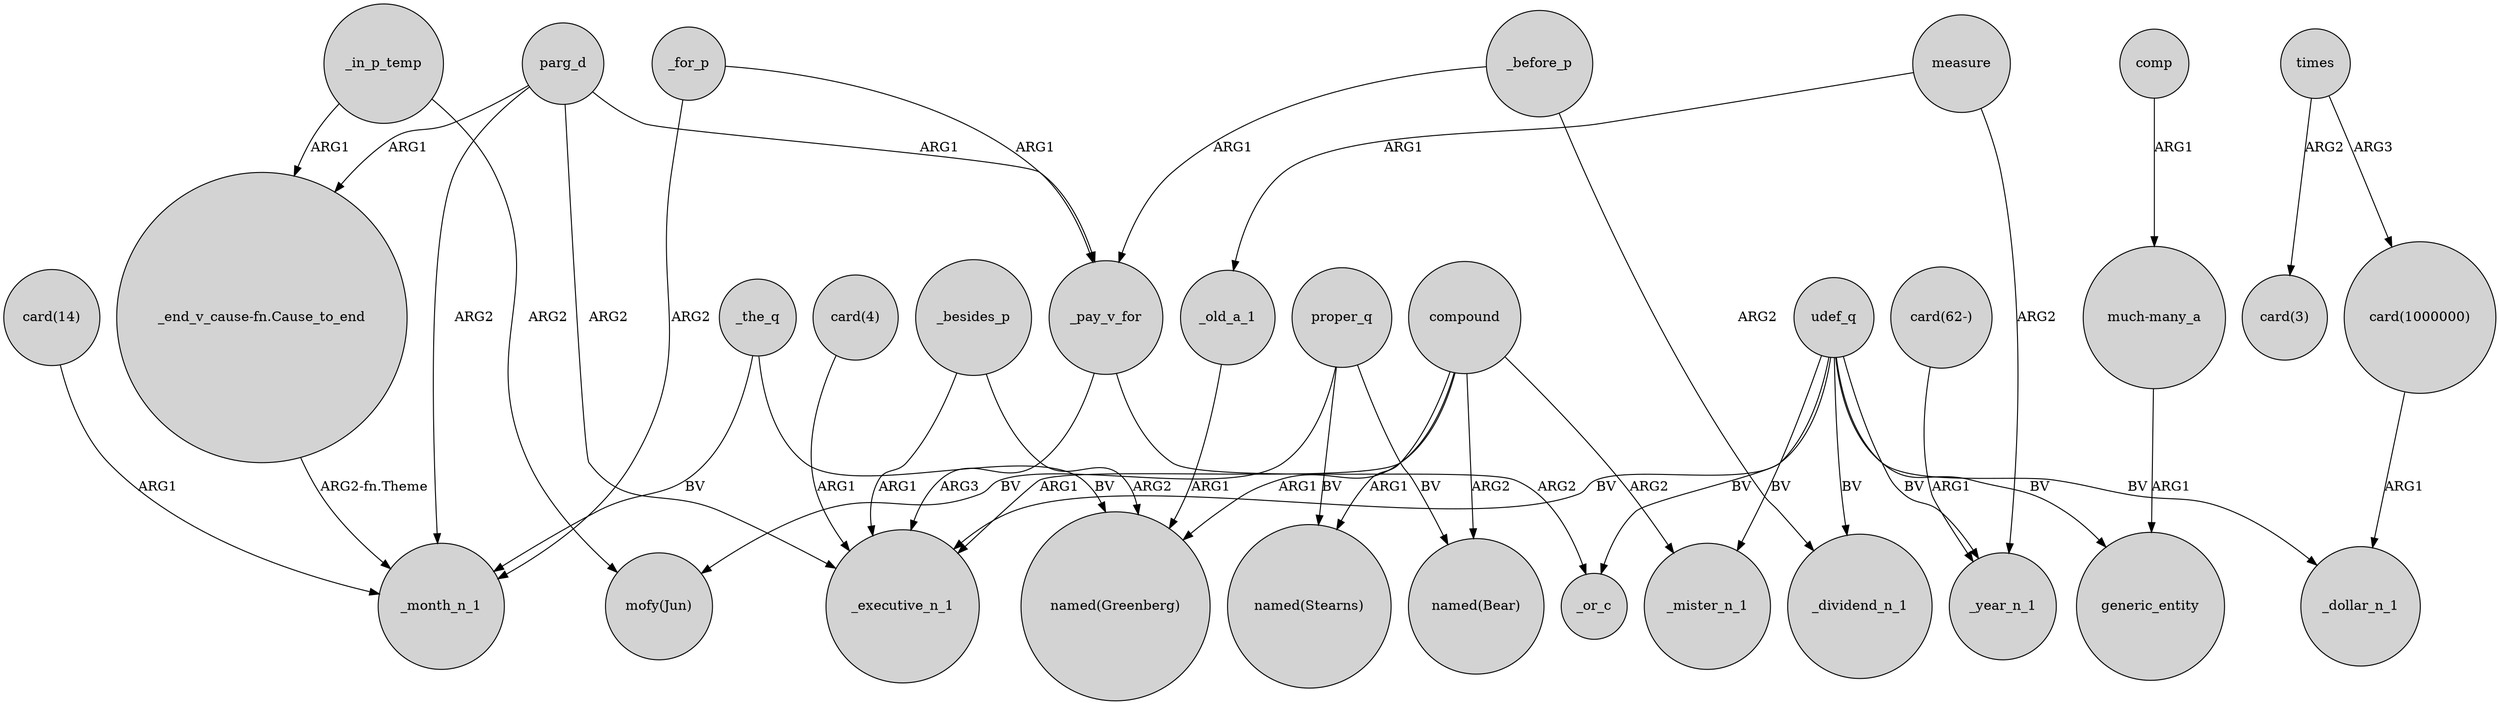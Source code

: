 digraph {
	node [shape=circle style=filled]
	parg_d -> _month_n_1 [label=ARG2]
	_for_p -> _month_n_1 [label=ARG2]
	"card(1000000)" -> _dollar_n_1 [label=ARG1]
	_before_p -> _pay_v_for [label=ARG1]
	"card(62-)" -> _year_n_1 [label=ARG1]
	udef_q -> generic_entity [label=BV]
	udef_q -> _executive_n_1 [label=BV]
	measure -> _year_n_1 [label=ARG2]
	_for_p -> _pay_v_for [label=ARG1]
	"much-many_a" -> generic_entity [label=ARG1]
	compound -> _mister_n_1 [label=ARG2]
	compound -> "named(Bear)" [label=ARG2]
	compound -> _executive_n_1 [label=ARG1]
	udef_q -> _mister_n_1 [label=BV]
	compound -> "named(Stearns)" [label=ARG1]
	_pay_v_for -> _or_c [label=ARG2]
	_pay_v_for -> _executive_n_1 [label=ARG3]
	proper_q -> "mofy(Jun)" [label=BV]
	udef_q -> _or_c [label=BV]
	"_end_v_cause-fn.Cause_to_end" -> _month_n_1 [label="ARG2-fn.Theme"]
	_besides_p -> "named(Greenberg)" [label=ARG2]
	_old_a_1 -> "named(Greenberg)" [label=ARG1]
	measure -> _old_a_1 [label=ARG1]
	proper_q -> "named(Bear)" [label=BV]
	proper_q -> "named(Stearns)" [label=BV]
	_before_p -> _dividend_n_1 [label=ARG2]
	_the_q -> _month_n_1 [label=BV]
	comp -> "much-many_a" [label=ARG1]
	_the_q -> "named(Greenberg)" [label=BV]
	parg_d -> _executive_n_1 [label=ARG2]
	times -> "card(1000000)" [label=ARG3]
	parg_d -> "_end_v_cause-fn.Cause_to_end" [label=ARG1]
	_in_p_temp -> "mofy(Jun)" [label=ARG2]
	compound -> "named(Greenberg)" [label=ARG1]
	"card(4)" -> _executive_n_1 [label=ARG1]
	"card(14)" -> _month_n_1 [label=ARG1]
	_besides_p -> _executive_n_1 [label=ARG1]
	_in_p_temp -> "_end_v_cause-fn.Cause_to_end" [label=ARG1]
	times -> "card(3)" [label=ARG2]
	udef_q -> _year_n_1 [label=BV]
	udef_q -> _dividend_n_1 [label=BV]
	parg_d -> _pay_v_for [label=ARG1]
	udef_q -> _dollar_n_1 [label=BV]
}
